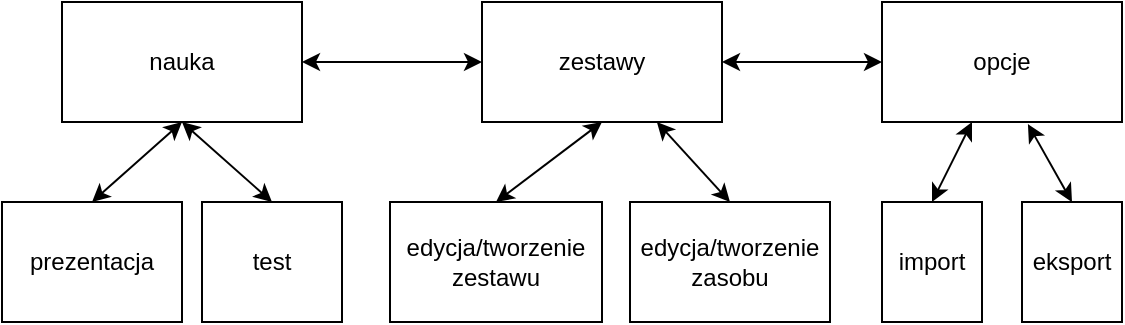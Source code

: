 <mxfile version="13.7.9" type="device"><diagram id="0QlxUQD1O2kejCiLNPhD" name="Strona-1"><mxGraphModel dx="1086" dy="806" grid="1" gridSize="10" guides="1" tooltips="1" connect="1" arrows="1" fold="1" page="1" pageScale="1" pageWidth="827" pageHeight="1169" math="0" shadow="0"><root><mxCell id="0"/><mxCell id="1" parent="0"/><mxCell id="YYtRf5H0JFkfProH5tHc-1" value="nauka" style="rounded=0;whiteSpace=wrap;html=1;" vertex="1" parent="1"><mxGeometry x="130" y="160" width="120" height="60" as="geometry"/></mxCell><mxCell id="YYtRf5H0JFkfProH5tHc-2" value="zestawy" style="rounded=0;whiteSpace=wrap;html=1;" vertex="1" parent="1"><mxGeometry x="340" y="160" width="120" height="60" as="geometry"/></mxCell><mxCell id="YYtRf5H0JFkfProH5tHc-3" value="opcje" style="rounded=0;whiteSpace=wrap;html=1;" vertex="1" parent="1"><mxGeometry x="540" y="160" width="120" height="60" as="geometry"/></mxCell><mxCell id="YYtRf5H0JFkfProH5tHc-4" value="" style="endArrow=classic;startArrow=classic;html=1;exitX=1;exitY=0.5;exitDx=0;exitDy=0;entryX=0;entryY=0.5;entryDx=0;entryDy=0;" edge="1" parent="1" source="YYtRf5H0JFkfProH5tHc-1" target="YYtRf5H0JFkfProH5tHc-2"><mxGeometry width="50" height="50" relative="1" as="geometry"><mxPoint x="240" y="300" as="sourcePoint"/><mxPoint x="262" y="190" as="targetPoint"/></mxGeometry></mxCell><mxCell id="YYtRf5H0JFkfProH5tHc-5" value="" style="endArrow=classic;startArrow=classic;html=1;entryX=0;entryY=0.5;entryDx=0;entryDy=0;exitX=1;exitY=0.5;exitDx=0;exitDy=0;" edge="1" parent="1" source="YYtRf5H0JFkfProH5tHc-2" target="YYtRf5H0JFkfProH5tHc-3"><mxGeometry width="50" height="50" relative="1" as="geometry"><mxPoint x="430" y="270" as="sourcePoint"/><mxPoint x="480" y="220" as="targetPoint"/></mxGeometry></mxCell><mxCell id="YYtRf5H0JFkfProH5tHc-6" value="prezentacja" style="rounded=0;whiteSpace=wrap;html=1;" vertex="1" parent="1"><mxGeometry x="100" y="260" width="90" height="60" as="geometry"/></mxCell><mxCell id="YYtRf5H0JFkfProH5tHc-7" value="test" style="rounded=0;whiteSpace=wrap;html=1;" vertex="1" parent="1"><mxGeometry x="200" y="260" width="70" height="60" as="geometry"/></mxCell><mxCell id="YYtRf5H0JFkfProH5tHc-8" value="" style="endArrow=classic;startArrow=classic;html=1;exitX=0.5;exitY=0;exitDx=0;exitDy=0;entryX=0.5;entryY=1;entryDx=0;entryDy=0;" edge="1" parent="1" source="YYtRf5H0JFkfProH5tHc-6" target="YYtRf5H0JFkfProH5tHc-1"><mxGeometry width="50" height="50" relative="1" as="geometry"><mxPoint x="60" y="190" as="sourcePoint"/><mxPoint x="110" y="140" as="targetPoint"/></mxGeometry></mxCell><mxCell id="YYtRf5H0JFkfProH5tHc-9" value="" style="endArrow=classic;startArrow=classic;html=1;exitX=0.5;exitY=1;exitDx=0;exitDy=0;entryX=0.5;entryY=0;entryDx=0;entryDy=0;" edge="1" parent="1" source="YYtRf5H0JFkfProH5tHc-1" target="YYtRf5H0JFkfProH5tHc-7"><mxGeometry width="50" height="50" relative="1" as="geometry"><mxPoint x="190" y="450" as="sourcePoint"/><mxPoint x="240" y="400" as="targetPoint"/></mxGeometry></mxCell><mxCell id="YYtRf5H0JFkfProH5tHc-10" value="edycja/tworzenie zestawu" style="rounded=0;whiteSpace=wrap;html=1;" vertex="1" parent="1"><mxGeometry x="294" y="260" width="106" height="60" as="geometry"/></mxCell><mxCell id="YYtRf5H0JFkfProH5tHc-11" value="edycja/tworzenie zasobu" style="rounded=0;whiteSpace=wrap;html=1;" vertex="1" parent="1"><mxGeometry x="414" y="260" width="100" height="60" as="geometry"/></mxCell><mxCell id="YYtRf5H0JFkfProH5tHc-12" value="" style="endArrow=classic;startArrow=classic;html=1;entryX=0.5;entryY=1;entryDx=0;entryDy=0;exitX=0.5;exitY=0;exitDx=0;exitDy=0;" edge="1" parent="1" source="YYtRf5H0JFkfProH5tHc-10" target="YYtRf5H0JFkfProH5tHc-2"><mxGeometry width="50" height="50" relative="1" as="geometry"><mxPoint x="360" y="420" as="sourcePoint"/><mxPoint x="410" y="370" as="targetPoint"/></mxGeometry></mxCell><mxCell id="YYtRf5H0JFkfProH5tHc-13" value="" style="endArrow=classic;startArrow=classic;html=1;exitX=0.5;exitY=0;exitDx=0;exitDy=0;" edge="1" parent="1" source="YYtRf5H0JFkfProH5tHc-11" target="YYtRf5H0JFkfProH5tHc-2"><mxGeometry width="50" height="50" relative="1" as="geometry"><mxPoint x="430" y="440" as="sourcePoint"/><mxPoint x="480" y="390" as="targetPoint"/></mxGeometry></mxCell><mxCell id="YYtRf5H0JFkfProH5tHc-14" value="import" style="rounded=0;whiteSpace=wrap;html=1;" vertex="1" parent="1"><mxGeometry x="540" y="260" width="50" height="60" as="geometry"/></mxCell><mxCell id="YYtRf5H0JFkfProH5tHc-15" value="" style="endArrow=classic;startArrow=classic;html=1;exitX=0.5;exitY=0;exitDx=0;exitDy=0;" edge="1" parent="1" source="YYtRf5H0JFkfProH5tHc-14" target="YYtRf5H0JFkfProH5tHc-3"><mxGeometry width="50" height="50" relative="1" as="geometry"><mxPoint x="660" y="130" as="sourcePoint"/><mxPoint x="710" y="80" as="targetPoint"/></mxGeometry></mxCell><mxCell id="YYtRf5H0JFkfProH5tHc-16" value="eksport" style="rounded=0;whiteSpace=wrap;html=1;" vertex="1" parent="1"><mxGeometry x="610" y="260" width="50" height="60" as="geometry"/></mxCell><mxCell id="YYtRf5H0JFkfProH5tHc-17" value="" style="endArrow=classic;startArrow=classic;html=1;exitX=0.608;exitY=1.017;exitDx=0;exitDy=0;exitPerimeter=0;entryX=0.5;entryY=0;entryDx=0;entryDy=0;" edge="1" parent="1" source="YYtRf5H0JFkfProH5tHc-3" target="YYtRf5H0JFkfProH5tHc-16"><mxGeometry width="50" height="50" relative="1" as="geometry"><mxPoint x="790" y="230" as="sourcePoint"/><mxPoint x="840" y="180" as="targetPoint"/></mxGeometry></mxCell></root></mxGraphModel></diagram></mxfile>